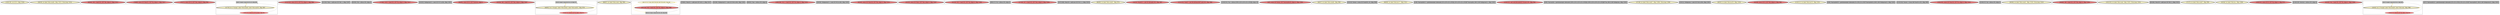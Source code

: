 
digraph G {





subgraph cluster55 {


node268 [penwidth=3.0,fontsize=20,fillcolor=lemonchiffon,label="[128/129]  ret i32 0, !dbg !1026",shape=ellipse,style=filled ]



}

subgraph cluster53 {


node264 [penwidth=3.0,fontsize=20,fillcolor=lemonchiffon,label="[58/59]  br label %for.cond4, !dbg !1013, !llvm.loop !1014",shape=ellipse,style=filled ]



}

subgraph cluster51 {


node262 [penwidth=3.0,fontsize=20,fillcolor=lightcoral,label="[60/65]  %9 = load i32, i32* %k, align 4, !dbg !1012",shape=ellipse,style=filled ]



}

subgraph cluster50 {


node261 [penwidth=3.0,fontsize=20,fillcolor=lightcoral,label="[79/80]  store i32 %inc21, i32* %j, align 4, !dbg !1017",shape=ellipse,style=filled ]



}

subgraph cluster49 {


node260 [penwidth=3.0,fontsize=20,fillcolor=lightcoral,label="[70/71]  store i32 0, i32* %m, align 4, !dbg !991",shape=ellipse,style=filled ]



}

subgraph cluster45 {


node256 [fillcolor=grey,label="[66/67]  %cmp5 = icmp slt i32 %2, 10, !dbg !986",shape=rectangle,style=filled ]
node254 [penwidth=3.0,fontsize=20,fillcolor=lemonchiffon,label="[57/76]  br i1 %cmp5, label %for.body6, label %for.end19, !dbg !987",shape=ellipse,style=filled ]
node255 [fillcolor=lightcoral,label="[74/75]  %2 = load i32, i32* %k, align 4, !dbg !984",shape=ellipse,style=filled ]

node254->node255 [style=solid,color=gold,label="C",penwidth=1.0,fontcolor=gold ]
node256->node254 [style=solid,color=black,label="",penwidth=0.5,fontcolor=black ]
node254->node254 [style=solid,color=gold,label="C",penwidth=1.0,fontcolor=gold ]
node254->node256 [style=solid,color=gold,label="C",penwidth=1.0,fontcolor=gold ]
node255->node256 [style=solid,color=black,label="",penwidth=0.5,fontcolor=black ]


}

subgraph cluster41 {


node250 [penwidth=3.0,fontsize=20,fillcolor=lightcoral,label="[115/116]  store i32 0, i32* %i, align 4, !dbg !964",shape=ellipse,style=filled ]



}

subgraph cluster39 {


node246 [penwidth=3.0,fontsize=20,fillcolor=grey,label="[21/24]  %inc = add nsw i32 %8, 1, !dbg !1007",shape=rectangle,style=filled ]



}

subgraph cluster38 {


node245 [penwidth=3.0,fontsize=20,fillcolor=grey,label="[92/93]  %k = alloca i32, align 4",shape=rectangle,style=filled ]



}

subgraph cluster46 {


node257 [penwidth=3.0,fontsize=20,fillcolor=lightcoral,label="[77/82]  %10 = load i32, i32* %j, align 4, !dbg !1017",shape=ellipse,style=filled ]



}

subgraph cluster37 {


node244 [penwidth=3.0,fontsize=20,fillcolor=grey,label="[18/19]  %idxprom15 = sext i32 %7 to i64, !dbg !1001",shape=rectangle,style=filled ]



}

subgraph cluster36 {


node243 [penwidth=3.0,fontsize=20,fillcolor=lightcoral,label="[94/95]  store i32 0, i32* %retval, align 4",shape=ellipse,style=filled ]



}

subgraph cluster15 {


node222 [penwidth=3.0,fontsize=20,fillcolor=lightcoral,label="[33/34]  %8 = load i32, i32* %m, align 4, !dbg !1007",shape=ellipse,style=filled ]



}

subgraph cluster40 {


node249 [fillcolor=grey,label="[52/53]  %cmp2 = icmp slt i32 %1, 10, !dbg !977",shape=rectangle,style=filled ]
node247 [fillcolor=lightcoral,label="[51/54]  %1 = load i32, i32* %j, align 4, !dbg !975",shape=ellipse,style=filled ]
node248 [penwidth=3.0,fontsize=20,fillcolor=lemonchiffon,label="[48/85]  br i1 %cmp2, label %for.body3, label %for.end22, !dbg !978",shape=ellipse,style=filled ]

node248->node247 [style=solid,color=gold,label="C",penwidth=1.0,fontcolor=gold ]
node248->node248 [style=solid,color=gold,label="C",penwidth=1.0,fontcolor=gold ]
node247->node249 [style=solid,color=black,label="",penwidth=0.5,fontcolor=black ]
node249->node248 [style=solid,color=black,label="",penwidth=0.5,fontcolor=black ]
node248->node249 [style=solid,color=gold,label="C",penwidth=1.0,fontcolor=gold ]


}

subgraph cluster35 {


node242 [penwidth=3.0,fontsize=20,fillcolor=lemonchiffon,label="[86/87]  br label %for.cond, !dbg !965",shape=ellipse,style=filled ]



}

subgraph cluster54 {


node267 [fillcolor=lemonchiffon,label="[99/112]  br i1 %cmp, label %for.body, label %for.end25, !dbg !969",shape=ellipse,style=filled ]
node265 [fillcolor=grey,label="[98/113]  %cmp = icmp slt i32 %0, 100, !dbg !968",shape=rectangle,style=filled ]
node266 [penwidth=3.0,fontsize=20,fillcolor=lightcoral,label="[97/114]  %0 = load i32, i32* %i, align 4, !dbg !966",shape=ellipse,style=filled ]

node266->node265 [style=solid,color=black,label="",penwidth=0.5,fontcolor=black ]
node265->node267 [style=solid,color=black,label="",penwidth=0.5,fontcolor=black ]
node267->node265 [style=solid,color=gold,label="C",penwidth=1.0,fontcolor=gold ]
node267->node267 [style=solid,color=gold,label="C",penwidth=1.0,fontcolor=gold ]
node267->node266 [style=solid,color=gold,label="C",penwidth=1.0,fontcolor=gold ]


}

subgraph cluster42 {


node251 [penwidth=3.0,fontsize=20,fillcolor=grey,label="[78/81]  %inc21 = add nsw i32 %10, 1, !dbg !1017",shape=rectangle,style=filled ]



}

subgraph cluster11 {


node216 [penwidth=3.0,fontsize=20,fillcolor=grey,label="[35/36]  %idxprom13 = sext i32 %6 to i64, !dbg !1001",shape=rectangle,style=filled ]



}

subgraph cluster43 {


node252 [penwidth=3.0,fontsize=20,fillcolor=grey,label="[90/91]  %m = alloca i32, align 4",shape=rectangle,style=filled ]



}

subgraph cluster19 {


node226 [penwidth=3.0,fontsize=20,fillcolor=lightcoral,label="[106/109]  %11 = load i32, i32* %i, align 4, !dbg !1022",shape=ellipse,style=filled ]



}

subgraph cluster9 {


node214 [penwidth=3.0,fontsize=20,fillcolor=grey,label="[29/30]  %idxprom11 = sext i32 %5 to i64, !dbg !1001",shape=rectangle,style=filled ]



}

subgraph cluster52 {


node263 [penwidth=3.0,fontsize=20,fillcolor=lightcoral,label="[62/63]  store i32 %inc18, i32* %k, align 4, !dbg !1012",shape=ellipse,style=filled ]



}

subgraph cluster8 {


node213 [penwidth=3.0,fontsize=20,fillcolor=lightcoral,label="[22/23]  store i32 %inc, i32* %m, align 4, !dbg !1007",shape=ellipse,style=filled ]



}

subgraph cluster10 {


node215 [penwidth=3.0,fontsize=20,fillcolor=lightcoral,label="[31/32]  %5 = load i32, i32* %j, align 4, !dbg !1002",shape=ellipse,style=filled ]



}

subgraph cluster23 {


node230 [penwidth=3.0,fontsize=20,fillcolor=grey,label="[96/117]  %i = alloca i32, align 4",shape=rectangle,style=filled ]



}

subgraph cluster7 {


node212 [penwidth=3.0,fontsize=20,fillcolor=lightcoral,label="[17/20]  %7 = load i32, i32* %m, align 4, !dbg !1004",shape=ellipse,style=filled ]



}

subgraph cluster14 {


node221 [penwidth=3.0,fontsize=20,fillcolor=grey,label="[107/108]  %inc24 = add nsw i32 %11, 1, !dbg !1022",shape=rectangle,style=filled ]



}

subgraph cluster44 {


node253 [penwidth=3.0,fontsize=20,fillcolor=lemonchiffon,label="[88/89]  br label %for.cond1, !dbg !974",shape=ellipse,style=filled ]



}

subgraph cluster6 {


node211 [penwidth=3.0,fontsize=20,fillcolor=lightcoral,label="[14/15]  %call10 = call i32 @rand() #3, !dbg !997",shape=ellipse,style=filled ]



}

subgraph cluster30 {


node237 [penwidth=3.0,fontsize=20,fillcolor=lightcoral,label="[122/125]  %call = call i64 @time(i64* null) #3, !dbg !960",shape=ellipse,style=filled ]



}

subgraph cluster31 {


node238 [penwidth=3.0,fontsize=20,fillcolor=grey,label="[130/131]  %a = alloca [100 x [10 x [10 x [5 x i32]]]], align 16",shape=rectangle,style=filled ]



}

subgraph cluster0 {


node205 [penwidth=3.0,fontsize=20,fillcolor=lightcoral,label="[4/5]  store i32 %rem, i32* %arrayidx16, align 4, !dbg !1005",shape=ellipse,style=filled ]



}

subgraph cluster13 {


node220 [penwidth=3.0,fontsize=20,fillcolor=lemonchiffon,label="[46/47]  br label %for.cond4, !dbg !983",shape=ellipse,style=filled ]



}

subgraph cluster5 {


node210 [penwidth=3.0,fontsize=20,fillcolor=grey,label="[12/13]  %rem = srem i32 %call10, 10, !dbg !999",shape=rectangle,style=filled ]



}

subgraph cluster47 {


node258 [penwidth=3.0,fontsize=20,fillcolor=lemonchiffon,label="[68/69]  br label %for.inc17, !dbg !1011",shape=ellipse,style=filled ]



}

subgraph cluster1 {


node206 [penwidth=3.0,fontsize=20,fillcolor=grey,label="[1/8]  %arrayidx12 = getelementptr inbounds [10 x [10 x [5 x i32]]], [10 x [10 x [5 x i32]]]* %arrayidx, i64 0, i64 %idxprom11, !dbg !1001",shape=rectangle,style=filled ]



}

subgraph cluster32 {


node239 [penwidth=3.0,fontsize=20,fillcolor=lightcoral,label="[120/121]  call void @srand(i32 %conv) #3, !dbg !961",shape=ellipse,style=filled ]



}

subgraph cluster3 {


node208 [penwidth=3.0,fontsize=20,fillcolor=grey,label="[0/9]  %arrayidx = getelementptr inbounds [100 x [10 x [10 x [5 x i32]]]], [100 x [10 x [10 x [5 x i32]]]]* %a, i64 0, i64 %idxprom, !dbg !1001",shape=rectangle,style=filled ]



}

subgraph cluster48 {


node259 [penwidth=3.0,fontsize=20,fillcolor=lemonchiffon,label="[37/38]  br label %for.cond7, !dbg !1008, !llvm.loop !1009",shape=ellipse,style=filled ]



}

subgraph cluster4 {


node209 [penwidth=3.0,fontsize=20,fillcolor=grey,label="[10/11]  %idxprom = sext i32 %4 to i64, !dbg !1001",shape=rectangle,style=filled ]



}

subgraph cluster57 {


node270 [penwidth=3.0,fontsize=20,fillcolor=lemonchiffon,label="[49/50]  br label %for.inc20, !dbg !1016",shape=ellipse,style=filled ]



}

subgraph cluster17 {


node224 [penwidth=3.0,fontsize=20,fillcolor=lightcoral,label="[55/56]  store i32 0, i32* %k, align 4, !dbg !982",shape=ellipse,style=filled ]



}

subgraph cluster16 {


node223 [penwidth=3.0,fontsize=20,fillcolor=lemonchiffon,label="[110/111]  br label %for.inc23, !dbg !1021",shape=ellipse,style=filled ]



}

subgraph cluster2 {


node207 [penwidth=3.0,fontsize=20,fillcolor=grey,label="[3/6]  %arrayidx16 = getelementptr inbounds [5 x i32], [5 x i32]* %arrayidx14, i64 0, i64 %idxprom15, !dbg !1001",shape=rectangle,style=filled ]



}

subgraph cluster34 {


node241 [penwidth=3.0,fontsize=20,fillcolor=grey,label="[123/124]  %conv = trunc i64 %call to i32, !dbg !960",shape=rectangle,style=filled ]



}

subgraph cluster22 {


node229 [penwidth=3.0,fontsize=20,fillcolor=lightcoral,label="[104/105]  store i32 %inc24, i32* %i, align 4, !dbg !1022",shape=ellipse,style=filled ]



}

subgraph cluster56 {


node269 [penwidth=3.0,fontsize=20,fillcolor=grey,label="[126/127]  %j = alloca i32, align 4",shape=rectangle,style=filled ]



}

subgraph cluster25 {


node232 [penwidth=3.0,fontsize=20,fillcolor=lemonchiffon,label="[83/84]  br label %for.cond1, !dbg !1018, !llvm.loop !1019",shape=ellipse,style=filled ]



}

subgraph cluster18 {


node225 [penwidth=3.0,fontsize=20,fillcolor=lightcoral,label="[39/40]  %6 = load i32, i32* %k, align 4, !dbg !1003",shape=ellipse,style=filled ]



}

subgraph cluster29 {


node236 [penwidth=3.0,fontsize=20,fillcolor=lemonchiffon,label="[102/103]  br label %for.cond, !dbg !1023, !llvm.loop !1024",shape=ellipse,style=filled ]



}

subgraph cluster20 {


node227 [penwidth=3.0,fontsize=20,fillcolor=grey,label="[61/64]  %inc18 = add nsw i32 %9, 1, !dbg !1012",shape=rectangle,style=filled ]



}

subgraph cluster26 {


node233 [penwidth=3.0,fontsize=20,fillcolor=lemonchiffon,label="[72/73]  br label %for.cond7, !dbg !992",shape=ellipse,style=filled ]



}

subgraph cluster24 {


node231 [penwidth=3.0,fontsize=20,fillcolor=lemonchiffon,label="[43/44]  br label %for.inc, !dbg !1006",shape=ellipse,style=filled ]



}

subgraph cluster28 {


node235 [penwidth=3.0,fontsize=20,fillcolor=lightcoral,label="[100/101]  store i32 0, i32* %j, align 4, !dbg !973",shape=ellipse,style=filled ]



}

subgraph cluster27 {


node234 [penwidth=3.0,fontsize=20,fillcolor=grey,label="[118/119]  %retval = alloca i32, align 4",shape=rectangle,style=filled ]



}

subgraph cluster21 {


node228 [penwidth=3.0,fontsize=20,fillcolor=lightcoral,label="[41/42]  %4 = load i32, i32* %i, align 4, !dbg !1000",shape=ellipse,style=filled ]



}

subgraph cluster12 {


node219 [fillcolor=grey,label="[26/27]  %cmp8 = icmp slt i32 %3, 5, !dbg !995",shape=rectangle,style=filled ]
node217 [fillcolor=lightcoral,label="[25/28]  %3 = load i32, i32* %m, align 4, !dbg !993",shape=ellipse,style=filled ]
node218 [penwidth=3.0,fontsize=20,fillcolor=lemonchiffon,label="[16/45]  br i1 %cmp8, label %for.body9, label %for.end, !dbg !996",shape=ellipse,style=filled ]

node217->node219 [style=solid,color=black,label="",penwidth=0.5,fontcolor=black ]
node218->node217 [style=solid,color=gold,label="C",penwidth=1.0,fontcolor=gold ]
node218->node218 [style=solid,color=gold,label="C",penwidth=1.0,fontcolor=gold ]
node219->node218 [style=solid,color=black,label="",penwidth=0.5,fontcolor=black ]
node218->node219 [style=solid,color=gold,label="C",penwidth=1.0,fontcolor=gold ]


}

subgraph cluster33 {


node240 [penwidth=3.0,fontsize=20,fillcolor=grey,label="[2/7]  %arrayidx14 = getelementptr inbounds [10 x [5 x i32]], [10 x [5 x i32]]* %arrayidx12, i64 0, i64 %idxprom13, !dbg !1001",shape=rectangle,style=filled ]



}

}
